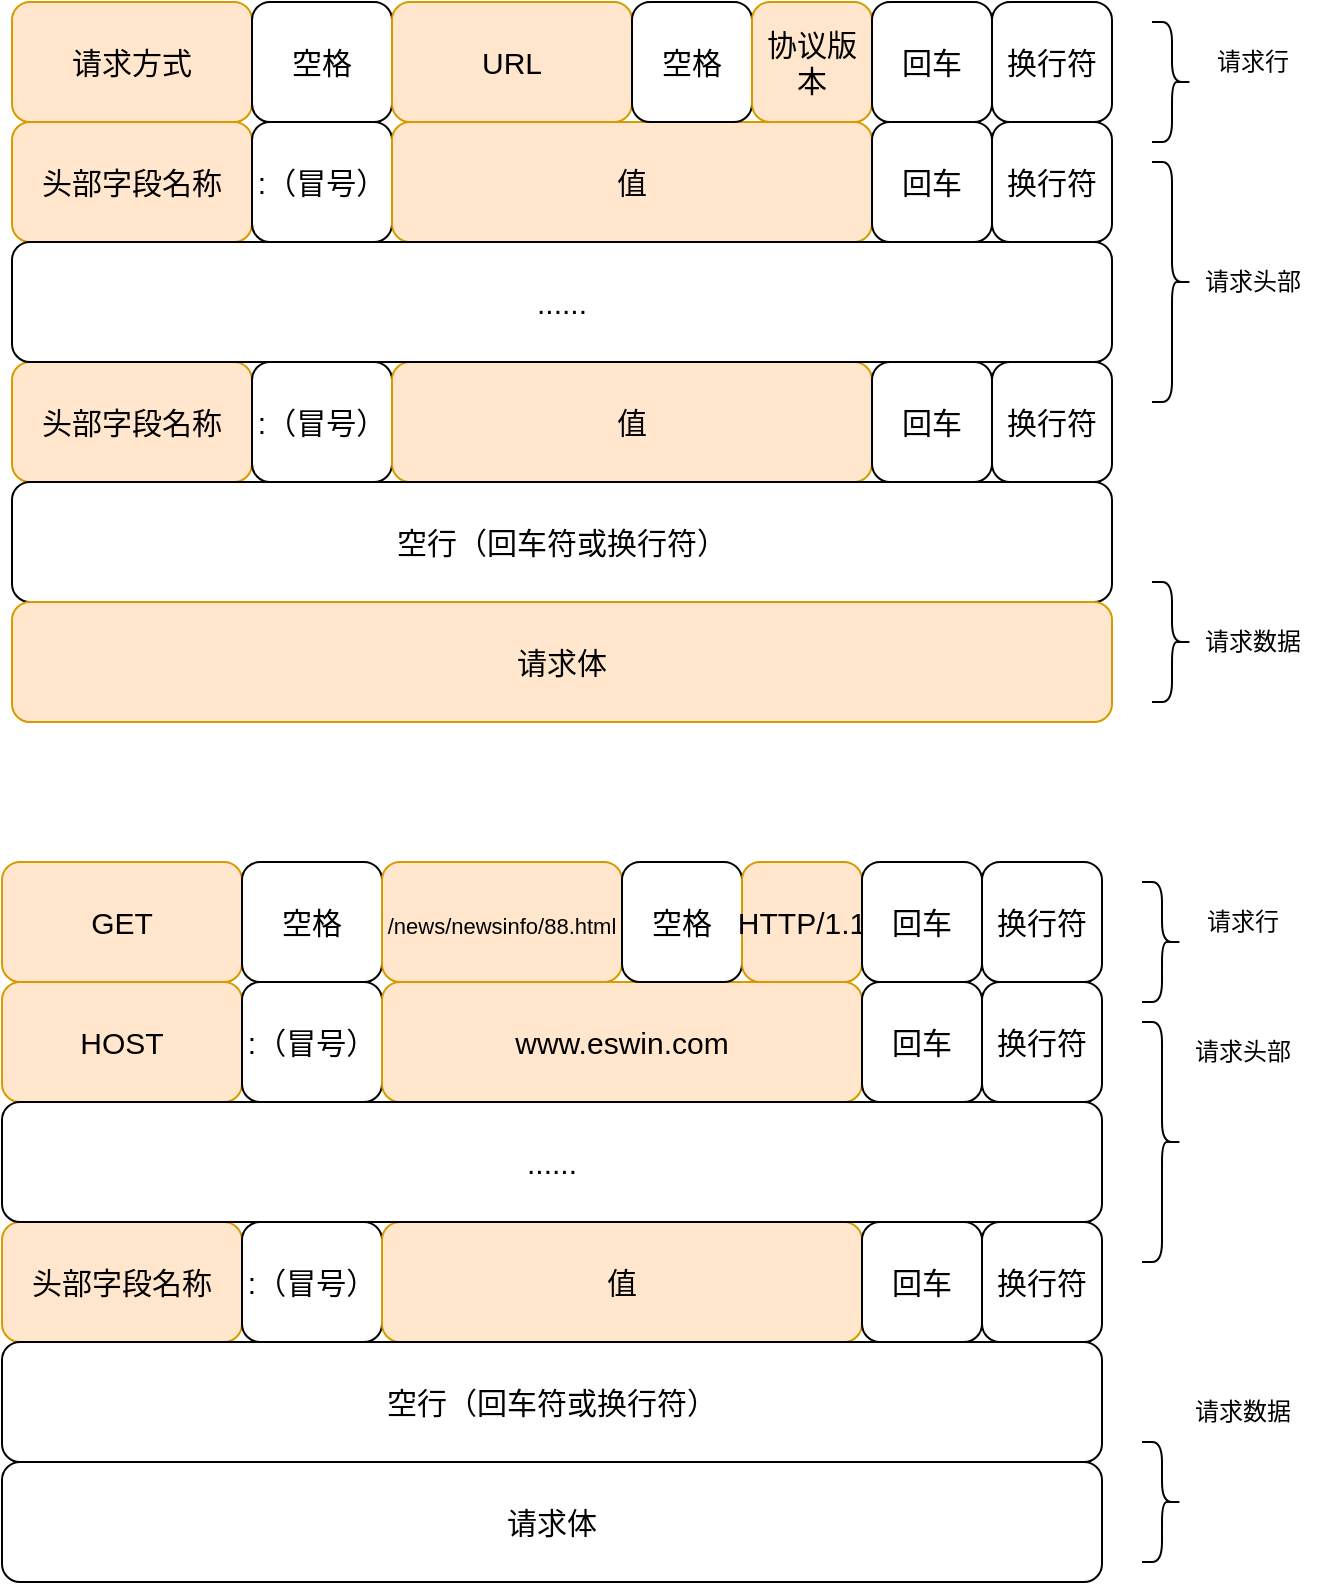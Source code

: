 <mxfile version="21.6.2" type="github">
  <diagram name="第 1 页" id="n4iippimXW4V_1ec7_ed">
    <mxGraphModel dx="1379" dy="764" grid="1" gridSize="10" guides="1" tooltips="1" connect="1" arrows="1" fold="1" page="1" pageScale="1" pageWidth="827" pageHeight="1169" math="0" shadow="0">
      <root>
        <mxCell id="0" />
        <mxCell id="1" parent="0" />
        <mxCell id="bQ2kmnAOD6BC6_OnVGFt-2" value="请求方式" style="rounded=1;whiteSpace=wrap;html=1;fontSize=15;fillColor=#ffe6cc;strokeColor=#d79b00;" vertex="1" parent="1">
          <mxGeometry x="80" y="20" width="120" height="60" as="geometry" />
        </mxCell>
        <mxCell id="bQ2kmnAOD6BC6_OnVGFt-3" value="空格" style="rounded=1;whiteSpace=wrap;html=1;fontSize=15;" vertex="1" parent="1">
          <mxGeometry x="200" y="20" width="70" height="60" as="geometry" />
        </mxCell>
        <mxCell id="bQ2kmnAOD6BC6_OnVGFt-4" value="URL" style="rounded=1;whiteSpace=wrap;html=1;fontSize=15;fillColor=#ffe6cc;strokeColor=#d79b00;" vertex="1" parent="1">
          <mxGeometry x="270" y="20" width="120" height="60" as="geometry" />
        </mxCell>
        <mxCell id="bQ2kmnAOD6BC6_OnVGFt-5" value="头部字段名称" style="rounded=1;whiteSpace=wrap;html=1;fontSize=15;fillColor=#ffe6cc;strokeColor=#d79b00;" vertex="1" parent="1">
          <mxGeometry x="80" y="80" width="120" height="60" as="geometry" />
        </mxCell>
        <mxCell id="bQ2kmnAOD6BC6_OnVGFt-6" value=":（冒号）" style="rounded=1;whiteSpace=wrap;html=1;fontSize=15;" vertex="1" parent="1">
          <mxGeometry x="200" y="80" width="70" height="60" as="geometry" />
        </mxCell>
        <mxCell id="bQ2kmnAOD6BC6_OnVGFt-7" value="值" style="rounded=1;whiteSpace=wrap;html=1;fontSize=15;fillColor=#ffe6cc;strokeColor=#d79b00;" vertex="1" parent="1">
          <mxGeometry x="270" y="80" width="240" height="60" as="geometry" />
        </mxCell>
        <mxCell id="bQ2kmnAOD6BC6_OnVGFt-8" value="回车" style="rounded=1;whiteSpace=wrap;html=1;fontSize=15;" vertex="1" parent="1">
          <mxGeometry x="510" y="80" width="60" height="60" as="geometry" />
        </mxCell>
        <mxCell id="bQ2kmnAOD6BC6_OnVGFt-9" value="换行符" style="rounded=1;whiteSpace=wrap;html=1;fontSize=15;" vertex="1" parent="1">
          <mxGeometry x="570" y="80" width="60" height="60" as="geometry" />
        </mxCell>
        <mxCell id="bQ2kmnAOD6BC6_OnVGFt-11" value="空格" style="rounded=1;whiteSpace=wrap;html=1;fontSize=15;" vertex="1" parent="1">
          <mxGeometry x="390" y="20" width="60" height="60" as="geometry" />
        </mxCell>
        <mxCell id="bQ2kmnAOD6BC6_OnVGFt-12" value="协议版本" style="rounded=1;whiteSpace=wrap;html=1;fontSize=15;fillColor=#ffe6cc;strokeColor=#d79b00;" vertex="1" parent="1">
          <mxGeometry x="450" y="20" width="60" height="60" as="geometry" />
        </mxCell>
        <mxCell id="bQ2kmnAOD6BC6_OnVGFt-13" value="回车" style="rounded=1;whiteSpace=wrap;html=1;fontSize=15;" vertex="1" parent="1">
          <mxGeometry x="510" y="20" width="60" height="60" as="geometry" />
        </mxCell>
        <mxCell id="bQ2kmnAOD6BC6_OnVGFt-14" value="换行符" style="rounded=1;whiteSpace=wrap;html=1;fontSize=15;" vertex="1" parent="1">
          <mxGeometry x="570" y="20" width="60" height="60" as="geometry" />
        </mxCell>
        <mxCell id="bQ2kmnAOD6BC6_OnVGFt-16" value="头部字段名称" style="rounded=1;whiteSpace=wrap;html=1;fontSize=15;fillColor=#ffe6cc;strokeColor=#d79b00;" vertex="1" parent="1">
          <mxGeometry x="80" y="200" width="120" height="60" as="geometry" />
        </mxCell>
        <mxCell id="bQ2kmnAOD6BC6_OnVGFt-17" value=":（冒号）" style="rounded=1;whiteSpace=wrap;html=1;fontSize=15;" vertex="1" parent="1">
          <mxGeometry x="200" y="200" width="70" height="60" as="geometry" />
        </mxCell>
        <mxCell id="bQ2kmnAOD6BC6_OnVGFt-18" value="值" style="rounded=1;whiteSpace=wrap;html=1;fontSize=15;fillColor=#ffe6cc;strokeColor=#d79b00;" vertex="1" parent="1">
          <mxGeometry x="270" y="200" width="240" height="60" as="geometry" />
        </mxCell>
        <mxCell id="bQ2kmnAOD6BC6_OnVGFt-19" value="回车" style="rounded=1;whiteSpace=wrap;html=1;fontSize=15;" vertex="1" parent="1">
          <mxGeometry x="510" y="200" width="60" height="60" as="geometry" />
        </mxCell>
        <mxCell id="bQ2kmnAOD6BC6_OnVGFt-20" value="换行符" style="rounded=1;whiteSpace=wrap;html=1;fontSize=15;" vertex="1" parent="1">
          <mxGeometry x="570" y="200" width="60" height="60" as="geometry" />
        </mxCell>
        <mxCell id="bQ2kmnAOD6BC6_OnVGFt-21" value="......" style="rounded=1;whiteSpace=wrap;html=1;fontSize=15;" vertex="1" parent="1">
          <mxGeometry x="80" y="140" width="550" height="60" as="geometry" />
        </mxCell>
        <mxCell id="bQ2kmnAOD6BC6_OnVGFt-22" value="空行（回车符或换行符）" style="rounded=1;whiteSpace=wrap;html=1;fontSize=15;" vertex="1" parent="1">
          <mxGeometry x="80" y="260" width="550" height="60" as="geometry" />
        </mxCell>
        <mxCell id="bQ2kmnAOD6BC6_OnVGFt-23" value="请求体" style="rounded=1;whiteSpace=wrap;html=1;fontSize=15;fillColor=#ffe6cc;strokeColor=#d79b00;" vertex="1" parent="1">
          <mxGeometry x="80" y="320" width="550" height="60" as="geometry" />
        </mxCell>
        <mxCell id="bQ2kmnAOD6BC6_OnVGFt-24" value="" style="shape=curlyBracket;whiteSpace=wrap;html=1;rounded=1;flipH=1;labelPosition=right;verticalLabelPosition=middle;align=left;verticalAlign=middle;" vertex="1" parent="1">
          <mxGeometry x="650" y="100" width="20" height="120" as="geometry" />
        </mxCell>
        <mxCell id="bQ2kmnAOD6BC6_OnVGFt-25" value="请求头部" style="text;html=1;align=center;verticalAlign=middle;resizable=0;points=[];autosize=1;strokeColor=none;fillColor=none;" vertex="1" parent="1">
          <mxGeometry x="665" y="145" width="70" height="30" as="geometry" />
        </mxCell>
        <mxCell id="bQ2kmnAOD6BC6_OnVGFt-26" value="请求行" style="text;html=1;align=center;verticalAlign=middle;resizable=0;points=[];autosize=1;strokeColor=none;fillColor=none;" vertex="1" parent="1">
          <mxGeometry x="670" y="35" width="60" height="30" as="geometry" />
        </mxCell>
        <mxCell id="bQ2kmnAOD6BC6_OnVGFt-29" value="" style="shape=curlyBracket;whiteSpace=wrap;html=1;rounded=1;flipH=1;labelPosition=right;verticalLabelPosition=middle;align=left;verticalAlign=middle;" vertex="1" parent="1">
          <mxGeometry x="650" y="30" width="20" height="60" as="geometry" />
        </mxCell>
        <mxCell id="bQ2kmnAOD6BC6_OnVGFt-30" value="" style="shape=curlyBracket;whiteSpace=wrap;html=1;rounded=1;flipH=1;labelPosition=right;verticalLabelPosition=middle;align=left;verticalAlign=middle;" vertex="1" parent="1">
          <mxGeometry x="650" y="310" width="20" height="60" as="geometry" />
        </mxCell>
        <mxCell id="bQ2kmnAOD6BC6_OnVGFt-31" value="请求数据" style="text;html=1;align=center;verticalAlign=middle;resizable=0;points=[];autosize=1;strokeColor=none;fillColor=none;" vertex="1" parent="1">
          <mxGeometry x="665" y="325" width="70" height="30" as="geometry" />
        </mxCell>
        <mxCell id="bQ2kmnAOD6BC6_OnVGFt-32" value="GET" style="rounded=1;whiteSpace=wrap;html=1;fontSize=15;fillColor=#ffe6cc;strokeColor=#d79b00;" vertex="1" parent="1">
          <mxGeometry x="75" y="450" width="120" height="60" as="geometry" />
        </mxCell>
        <mxCell id="bQ2kmnAOD6BC6_OnVGFt-33" value="空格" style="rounded=1;whiteSpace=wrap;html=1;fontSize=15;" vertex="1" parent="1">
          <mxGeometry x="195" y="450" width="70" height="60" as="geometry" />
        </mxCell>
        <mxCell id="bQ2kmnAOD6BC6_OnVGFt-34" value="&lt;font style=&quot;font-size: 11px;&quot;&gt;/news/newsinfo/88.html&lt;/font&gt;" style="rounded=1;whiteSpace=wrap;html=1;fontSize=15;fillColor=#ffe6cc;strokeColor=#d79b00;" vertex="1" parent="1">
          <mxGeometry x="265" y="450" width="120" height="60" as="geometry" />
        </mxCell>
        <mxCell id="bQ2kmnAOD6BC6_OnVGFt-35" value="HOST" style="rounded=1;whiteSpace=wrap;html=1;fontSize=15;fillColor=#ffe6cc;strokeColor=#d79b00;" vertex="1" parent="1">
          <mxGeometry x="75" y="510" width="120" height="60" as="geometry" />
        </mxCell>
        <mxCell id="bQ2kmnAOD6BC6_OnVGFt-36" value=":（冒号）" style="rounded=1;whiteSpace=wrap;html=1;fontSize=15;" vertex="1" parent="1">
          <mxGeometry x="195" y="510" width="70" height="60" as="geometry" />
        </mxCell>
        <mxCell id="bQ2kmnAOD6BC6_OnVGFt-37" value="www.eswin.com" style="rounded=1;whiteSpace=wrap;html=1;fontSize=15;fillColor=#ffe6cc;strokeColor=#d79b00;" vertex="1" parent="1">
          <mxGeometry x="265" y="510" width="240" height="60" as="geometry" />
        </mxCell>
        <mxCell id="bQ2kmnAOD6BC6_OnVGFt-38" value="回车" style="rounded=1;whiteSpace=wrap;html=1;fontSize=15;" vertex="1" parent="1">
          <mxGeometry x="505" y="510" width="60" height="60" as="geometry" />
        </mxCell>
        <mxCell id="bQ2kmnAOD6BC6_OnVGFt-39" value="换行符" style="rounded=1;whiteSpace=wrap;html=1;fontSize=15;" vertex="1" parent="1">
          <mxGeometry x="565" y="510" width="60" height="60" as="geometry" />
        </mxCell>
        <mxCell id="bQ2kmnAOD6BC6_OnVGFt-40" value="空格" style="rounded=1;whiteSpace=wrap;html=1;fontSize=15;" vertex="1" parent="1">
          <mxGeometry x="385" y="450" width="60" height="60" as="geometry" />
        </mxCell>
        <mxCell id="bQ2kmnAOD6BC6_OnVGFt-41" value="HTTP/1.1" style="rounded=1;whiteSpace=wrap;html=1;fontSize=15;fillColor=#ffe6cc;strokeColor=#d79b00;" vertex="1" parent="1">
          <mxGeometry x="445" y="450" width="60" height="60" as="geometry" />
        </mxCell>
        <mxCell id="bQ2kmnAOD6BC6_OnVGFt-42" value="回车" style="rounded=1;whiteSpace=wrap;html=1;fontSize=15;" vertex="1" parent="1">
          <mxGeometry x="505" y="450" width="60" height="60" as="geometry" />
        </mxCell>
        <mxCell id="bQ2kmnAOD6BC6_OnVGFt-43" value="换行符" style="rounded=1;whiteSpace=wrap;html=1;fontSize=15;" vertex="1" parent="1">
          <mxGeometry x="565" y="450" width="60" height="60" as="geometry" />
        </mxCell>
        <mxCell id="bQ2kmnAOD6BC6_OnVGFt-44" value="头部字段名称" style="rounded=1;whiteSpace=wrap;html=1;fontSize=15;fillColor=#ffe6cc;strokeColor=#d79b00;" vertex="1" parent="1">
          <mxGeometry x="75" y="630" width="120" height="60" as="geometry" />
        </mxCell>
        <mxCell id="bQ2kmnAOD6BC6_OnVGFt-45" value=":（冒号）" style="rounded=1;whiteSpace=wrap;html=1;fontSize=15;" vertex="1" parent="1">
          <mxGeometry x="195" y="630" width="70" height="60" as="geometry" />
        </mxCell>
        <mxCell id="bQ2kmnAOD6BC6_OnVGFt-46" value="值" style="rounded=1;whiteSpace=wrap;html=1;fontSize=15;fillColor=#ffe6cc;strokeColor=#d79b00;" vertex="1" parent="1">
          <mxGeometry x="265" y="630" width="240" height="60" as="geometry" />
        </mxCell>
        <mxCell id="bQ2kmnAOD6BC6_OnVGFt-47" value="回车" style="rounded=1;whiteSpace=wrap;html=1;fontSize=15;" vertex="1" parent="1">
          <mxGeometry x="505" y="630" width="60" height="60" as="geometry" />
        </mxCell>
        <mxCell id="bQ2kmnAOD6BC6_OnVGFt-48" value="换行符" style="rounded=1;whiteSpace=wrap;html=1;fontSize=15;" vertex="1" parent="1">
          <mxGeometry x="565" y="630" width="60" height="60" as="geometry" />
        </mxCell>
        <mxCell id="bQ2kmnAOD6BC6_OnVGFt-49" value="......" style="rounded=1;whiteSpace=wrap;html=1;fontSize=15;" vertex="1" parent="1">
          <mxGeometry x="75" y="570" width="550" height="60" as="geometry" />
        </mxCell>
        <mxCell id="bQ2kmnAOD6BC6_OnVGFt-50" value="空行（回车符或换行符）" style="rounded=1;whiteSpace=wrap;html=1;fontSize=15;" vertex="1" parent="1">
          <mxGeometry x="75" y="690" width="550" height="60" as="geometry" />
        </mxCell>
        <mxCell id="bQ2kmnAOD6BC6_OnVGFt-51" value="请求体" style="rounded=1;whiteSpace=wrap;html=1;fontSize=15;" vertex="1" parent="1">
          <mxGeometry x="75" y="750" width="550" height="60" as="geometry" />
        </mxCell>
        <mxCell id="bQ2kmnAOD6BC6_OnVGFt-52" value="" style="shape=curlyBracket;whiteSpace=wrap;html=1;rounded=1;flipH=1;labelPosition=right;verticalLabelPosition=middle;align=left;verticalAlign=middle;" vertex="1" parent="1">
          <mxGeometry x="645" y="530" width="20" height="120" as="geometry" />
        </mxCell>
        <mxCell id="bQ2kmnAOD6BC6_OnVGFt-53" value="请求头部" style="text;html=1;align=center;verticalAlign=middle;resizable=0;points=[];autosize=1;strokeColor=none;fillColor=none;" vertex="1" parent="1">
          <mxGeometry x="660" y="530" width="70" height="30" as="geometry" />
        </mxCell>
        <mxCell id="bQ2kmnAOD6BC6_OnVGFt-54" value="请求行" style="text;html=1;align=center;verticalAlign=middle;resizable=0;points=[];autosize=1;strokeColor=none;fillColor=none;" vertex="1" parent="1">
          <mxGeometry x="665" y="465" width="60" height="30" as="geometry" />
        </mxCell>
        <mxCell id="bQ2kmnAOD6BC6_OnVGFt-55" value="" style="shape=curlyBracket;whiteSpace=wrap;html=1;rounded=1;flipH=1;labelPosition=right;verticalLabelPosition=middle;align=left;verticalAlign=middle;" vertex="1" parent="1">
          <mxGeometry x="645" y="460" width="20" height="60" as="geometry" />
        </mxCell>
        <mxCell id="bQ2kmnAOD6BC6_OnVGFt-56" value="" style="shape=curlyBracket;whiteSpace=wrap;html=1;rounded=1;flipH=1;labelPosition=right;verticalLabelPosition=middle;align=left;verticalAlign=middle;" vertex="1" parent="1">
          <mxGeometry x="645" y="740" width="20" height="60" as="geometry" />
        </mxCell>
        <mxCell id="bQ2kmnAOD6BC6_OnVGFt-57" value="请求数据" style="text;html=1;align=center;verticalAlign=middle;resizable=0;points=[];autosize=1;strokeColor=none;fillColor=none;" vertex="1" parent="1">
          <mxGeometry x="660" y="710" width="70" height="30" as="geometry" />
        </mxCell>
      </root>
    </mxGraphModel>
  </diagram>
</mxfile>
